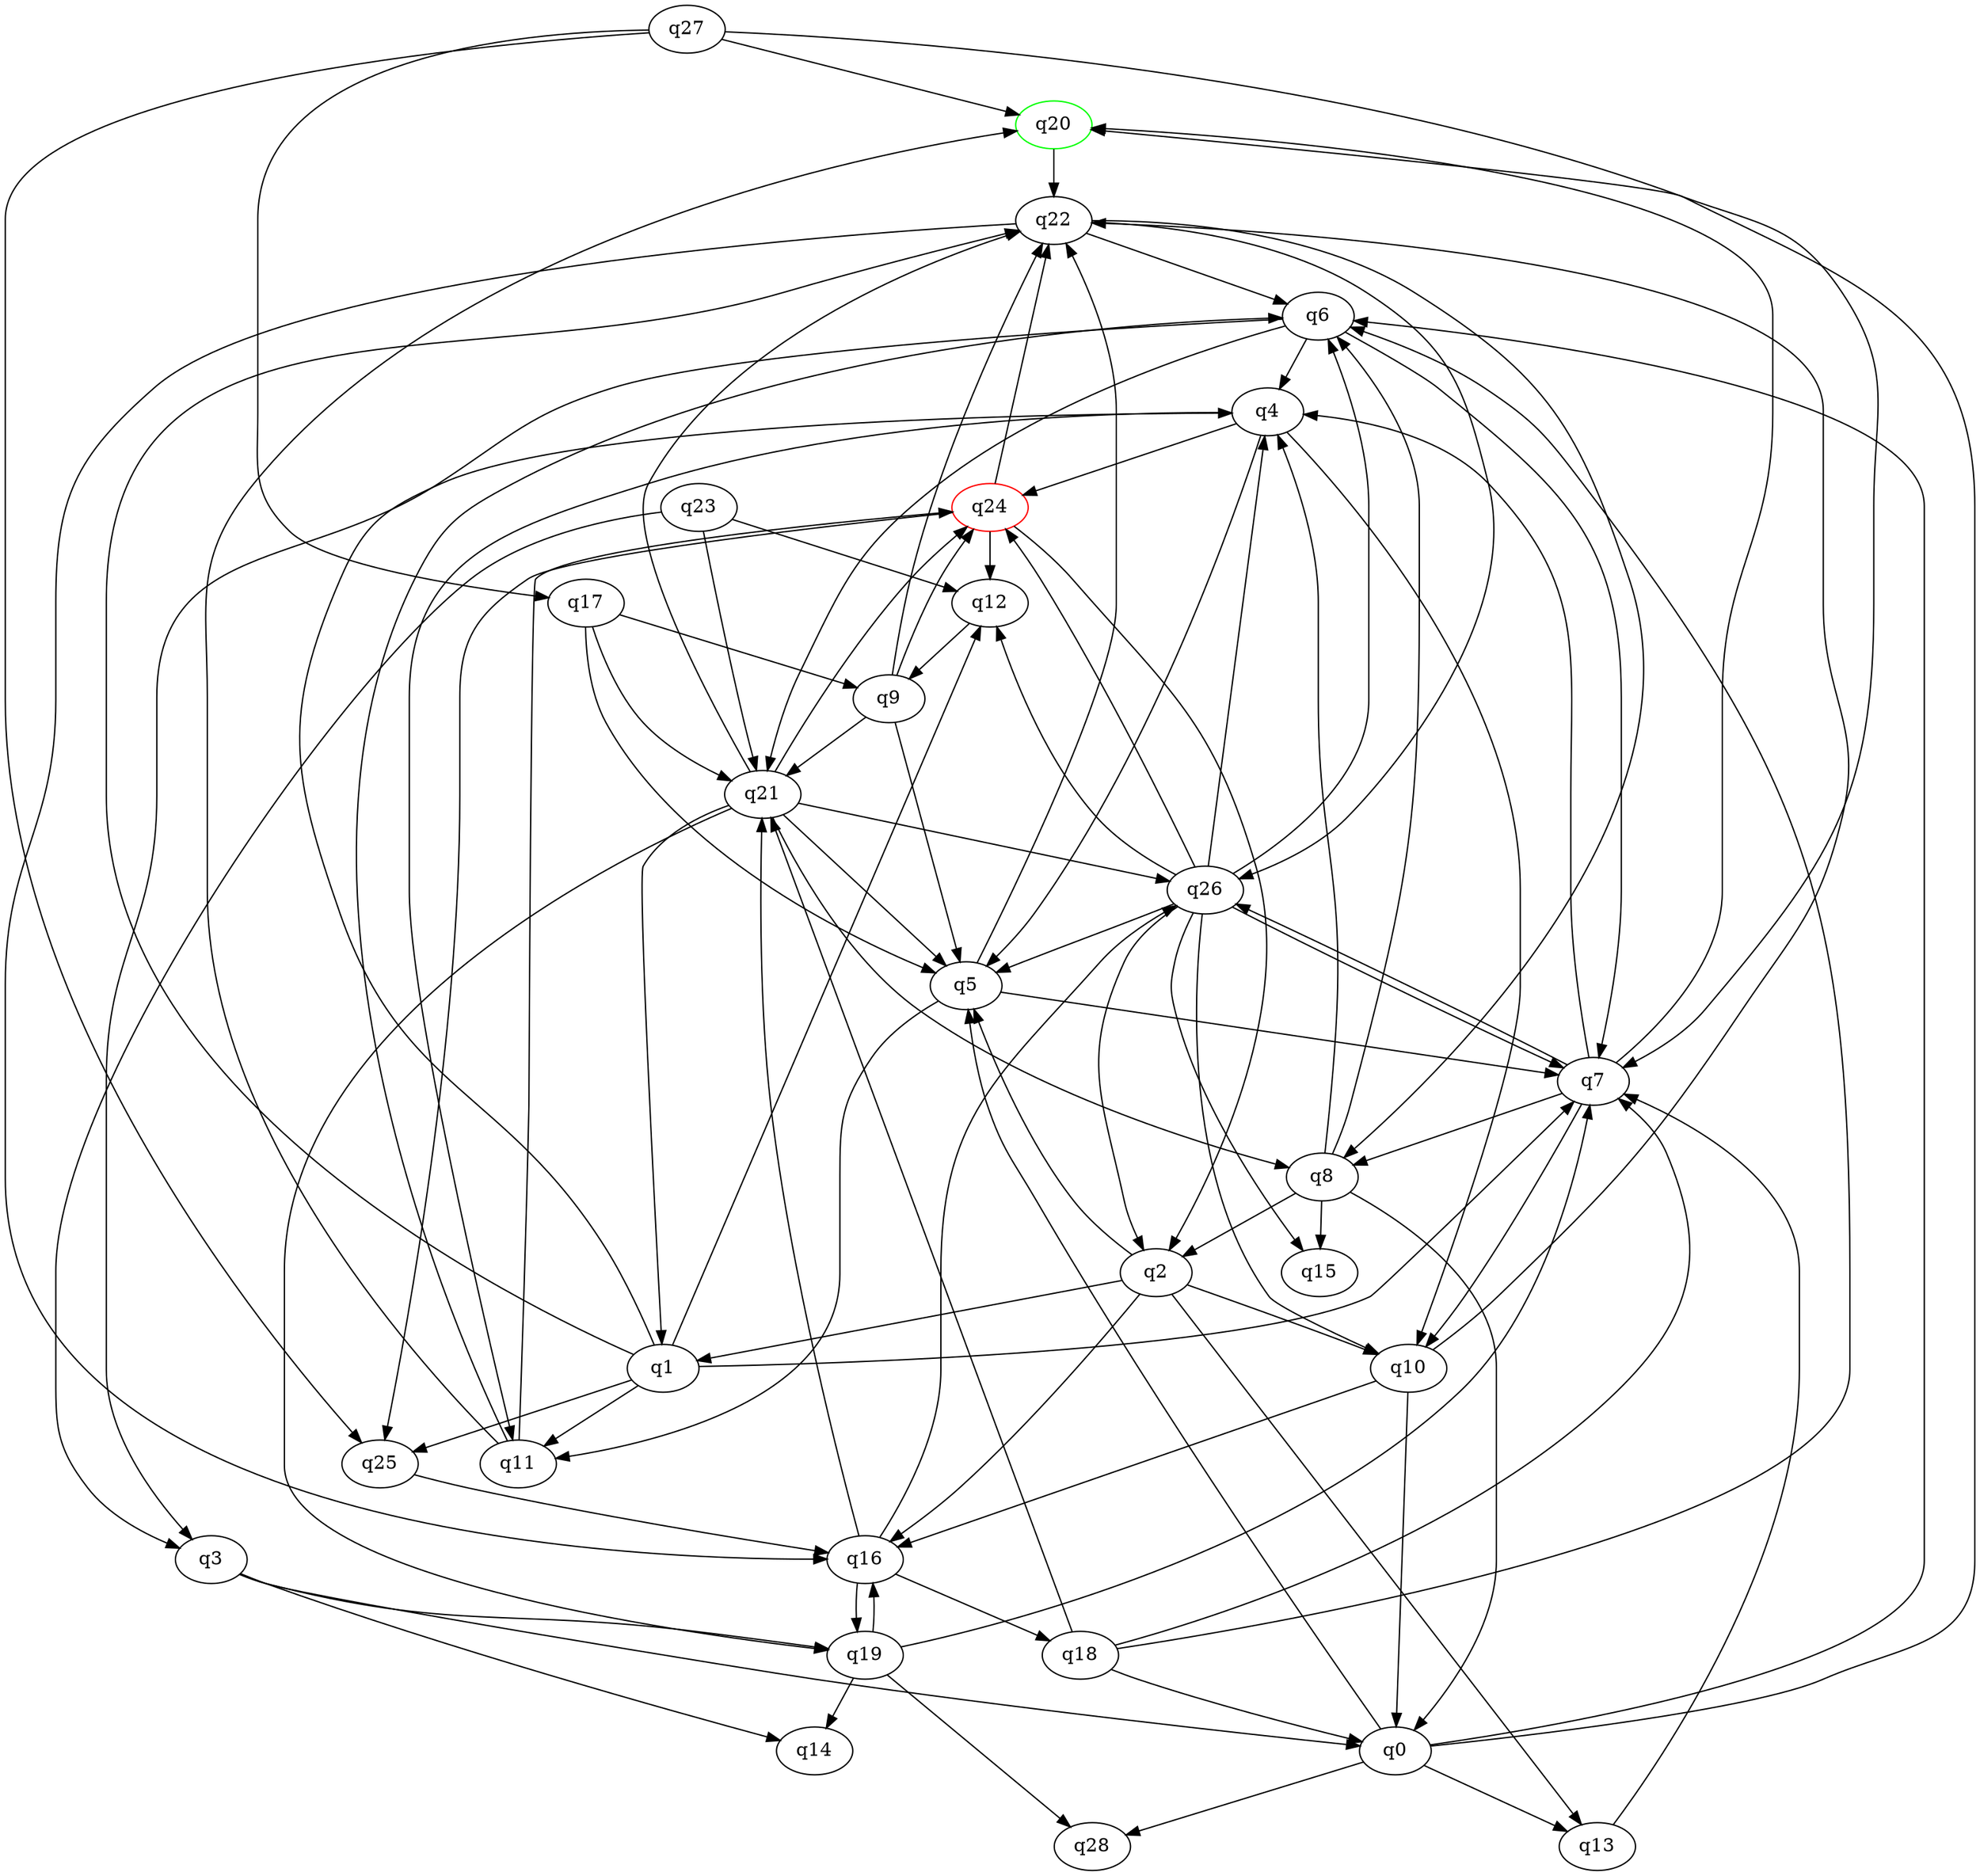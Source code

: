 digraph A{
q20 [initial=1,color=green];
q24 [final=1,color=red];
q0 -> q5;
q0 -> q6;
q0 -> q13;
q0 -> q20;
q0 -> q28;
q1 -> q4;
q1 -> q7;
q1 -> q11;
q1 -> q12;
q1 -> q22;
q1 -> q25;
q2 -> q1;
q2 -> q5;
q2 -> q10;
q2 -> q13;
q2 -> q16;
q3 -> q0;
q3 -> q14;
q3 -> q19;
q4 -> q5;
q4 -> q10;
q4 -> q11;
q4 -> q24;
q5 -> q7;
q5 -> q11;
q5 -> q22;
q6 -> q3;
q6 -> q4;
q6 -> q7;
q6 -> q21;
q7 -> q4;
q7 -> q8;
q7 -> q10;
q7 -> q20;
q7 -> q26;
q8 -> q0;
q8 -> q2;
q8 -> q4;
q8 -> q6;
q8 -> q15;
q9 -> q5;
q9 -> q21;
q9 -> q22;
q9 -> q24;
q10 -> q0;
q10 -> q16;
q10 -> q22;
q11 -> q6;
q11 -> q20;
q11 -> q24;
q12 -> q9;
q13 -> q7;
q16 -> q18;
q16 -> q19;
q16 -> q21;
q16 -> q26;
q17 -> q5;
q17 -> q9;
q17 -> q21;
q18 -> q0;
q18 -> q6;
q18 -> q7;
q18 -> q21;
q19 -> q7;
q19 -> q14;
q19 -> q16;
q19 -> q28;
q20 -> q22;
q21 -> q1;
q21 -> q5;
q21 -> q8;
q21 -> q19;
q21 -> q22;
q21 -> q24;
q21 -> q26;
q22 -> q6;
q22 -> q8;
q22 -> q16;
q22 -> q26;
q23 -> q3;
q23 -> q12;
q23 -> q21;
q24 -> q2;
q24 -> q12;
q24 -> q22;
q24 -> q25;
q25 -> q16;
q26 -> q2;
q26 -> q4;
q26 -> q5;
q26 -> q6;
q26 -> q7;
q26 -> q10;
q26 -> q12;
q26 -> q15;
q26 -> q24;
q27 -> q7;
q27 -> q17;
q27 -> q20;
q27 -> q25;
}
